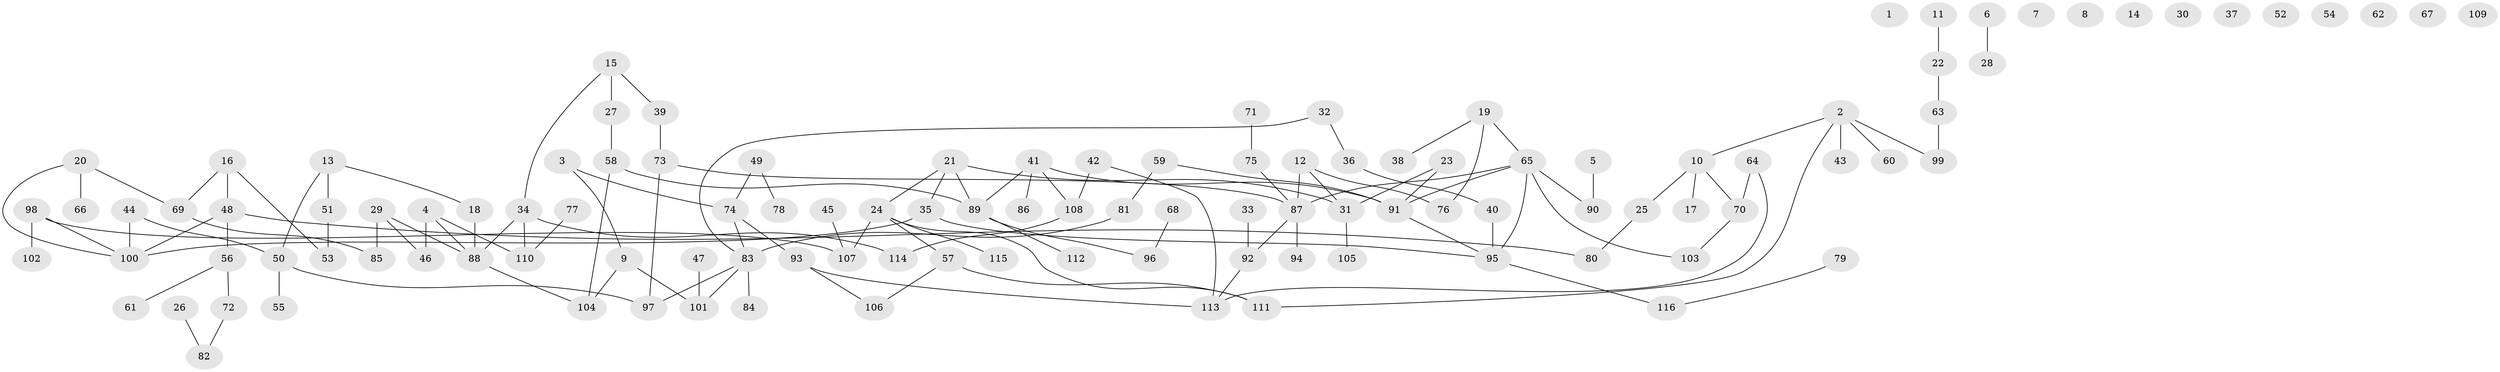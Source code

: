 // Generated by graph-tools (version 1.1) at 2025/25/03/09/25 03:25:14]
// undirected, 116 vertices, 130 edges
graph export_dot {
graph [start="1"]
  node [color=gray90,style=filled];
  1;
  2;
  3;
  4;
  5;
  6;
  7;
  8;
  9;
  10;
  11;
  12;
  13;
  14;
  15;
  16;
  17;
  18;
  19;
  20;
  21;
  22;
  23;
  24;
  25;
  26;
  27;
  28;
  29;
  30;
  31;
  32;
  33;
  34;
  35;
  36;
  37;
  38;
  39;
  40;
  41;
  42;
  43;
  44;
  45;
  46;
  47;
  48;
  49;
  50;
  51;
  52;
  53;
  54;
  55;
  56;
  57;
  58;
  59;
  60;
  61;
  62;
  63;
  64;
  65;
  66;
  67;
  68;
  69;
  70;
  71;
  72;
  73;
  74;
  75;
  76;
  77;
  78;
  79;
  80;
  81;
  82;
  83;
  84;
  85;
  86;
  87;
  88;
  89;
  90;
  91;
  92;
  93;
  94;
  95;
  96;
  97;
  98;
  99;
  100;
  101;
  102;
  103;
  104;
  105;
  106;
  107;
  108;
  109;
  110;
  111;
  112;
  113;
  114;
  115;
  116;
  2 -- 10;
  2 -- 43;
  2 -- 60;
  2 -- 99;
  2 -- 111;
  3 -- 9;
  3 -- 74;
  4 -- 46;
  4 -- 88;
  4 -- 110;
  5 -- 90;
  6 -- 28;
  9 -- 101;
  9 -- 104;
  10 -- 17;
  10 -- 25;
  10 -- 70;
  11 -- 22;
  12 -- 31;
  12 -- 76;
  12 -- 87;
  13 -- 18;
  13 -- 50;
  13 -- 51;
  15 -- 27;
  15 -- 34;
  15 -- 39;
  16 -- 48;
  16 -- 53;
  16 -- 69;
  18 -- 88;
  19 -- 38;
  19 -- 65;
  19 -- 76;
  20 -- 66;
  20 -- 69;
  20 -- 100;
  21 -- 24;
  21 -- 31;
  21 -- 35;
  21 -- 89;
  22 -- 63;
  23 -- 31;
  23 -- 91;
  24 -- 57;
  24 -- 107;
  24 -- 111;
  24 -- 115;
  25 -- 80;
  26 -- 82;
  27 -- 58;
  29 -- 46;
  29 -- 85;
  29 -- 88;
  31 -- 105;
  32 -- 36;
  32 -- 83;
  33 -- 92;
  34 -- 88;
  34 -- 110;
  34 -- 114;
  35 -- 95;
  35 -- 100;
  36 -- 40;
  39 -- 73;
  40 -- 95;
  41 -- 86;
  41 -- 89;
  41 -- 91;
  41 -- 108;
  42 -- 108;
  42 -- 113;
  44 -- 50;
  44 -- 100;
  45 -- 107;
  47 -- 101;
  48 -- 56;
  48 -- 80;
  48 -- 100;
  49 -- 74;
  49 -- 78;
  50 -- 55;
  50 -- 97;
  51 -- 53;
  56 -- 61;
  56 -- 72;
  57 -- 106;
  57 -- 111;
  58 -- 89;
  58 -- 104;
  59 -- 81;
  59 -- 91;
  63 -- 99;
  64 -- 70;
  64 -- 113;
  65 -- 87;
  65 -- 90;
  65 -- 91;
  65 -- 95;
  65 -- 103;
  68 -- 96;
  69 -- 85;
  70 -- 103;
  71 -- 75;
  72 -- 82;
  73 -- 87;
  73 -- 97;
  74 -- 83;
  74 -- 93;
  75 -- 87;
  77 -- 110;
  79 -- 116;
  81 -- 83;
  83 -- 84;
  83 -- 97;
  83 -- 101;
  87 -- 92;
  87 -- 94;
  88 -- 104;
  89 -- 96;
  89 -- 112;
  91 -- 95;
  92 -- 113;
  93 -- 106;
  93 -- 113;
  95 -- 116;
  98 -- 100;
  98 -- 102;
  98 -- 107;
  108 -- 114;
}
